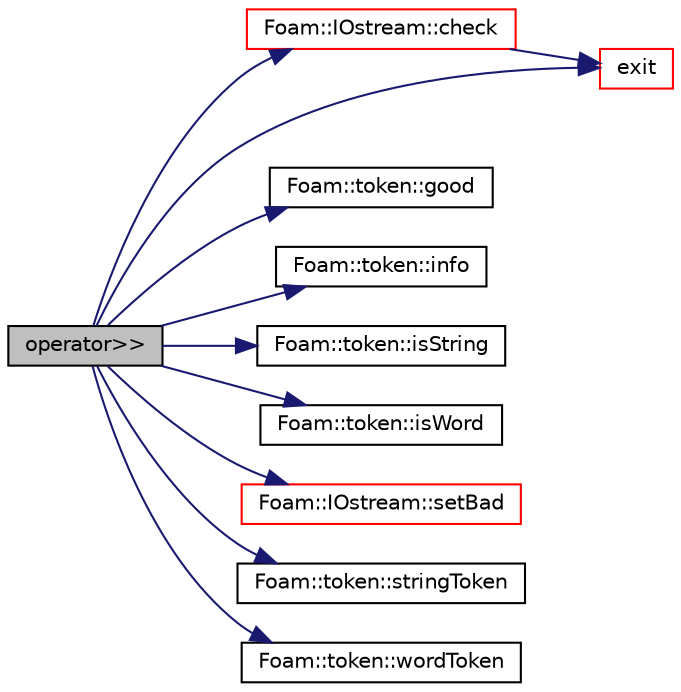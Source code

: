 digraph "operator&gt;&gt;"
{
  bgcolor="transparent";
  edge [fontname="Helvetica",fontsize="10",labelfontname="Helvetica",labelfontsize="10"];
  node [fontname="Helvetica",fontsize="10",shape=record];
  rankdir="LR";
  Node140414 [label="operator\>\>",height=0.2,width=0.4,color="black", fillcolor="grey75", style="filled", fontcolor="black"];
  Node140414 -> Node140415 [color="midnightblue",fontsize="10",style="solid",fontname="Helvetica"];
  Node140415 [label="Foam::IOstream::check",height=0.2,width=0.4,color="red",URL="$a27333.html#a367eb3425fc4e8270e2aa961df8ac8a5",tooltip="Check IOstream status for given operation. "];
  Node140415 -> Node140418 [color="midnightblue",fontsize="10",style="solid",fontname="Helvetica"];
  Node140418 [label="exit",height=0.2,width=0.4,color="red",URL="$a21851.html#a06ca7250d8e89caf05243ec094843642"];
  Node140414 -> Node140418 [color="midnightblue",fontsize="10",style="solid",fontname="Helvetica"];
  Node140414 -> Node140466 [color="midnightblue",fontsize="10",style="solid",fontname="Helvetica"];
  Node140466 [label="Foam::token::good",height=0.2,width=0.4,color="black",URL="$a27413.html#abdcc7f96f487faadc7769afcf58fe992"];
  Node140414 -> Node140467 [color="midnightblue",fontsize="10",style="solid",fontname="Helvetica"];
  Node140467 [label="Foam::token::info",height=0.2,width=0.4,color="black",URL="$a27413.html#a861a626214ad30bd8e7ab3a8caae9966",tooltip="Return info proxy. "];
  Node140414 -> Node140468 [color="midnightblue",fontsize="10",style="solid",fontname="Helvetica"];
  Node140468 [label="Foam::token::isString",height=0.2,width=0.4,color="black",URL="$a27413.html#abc9dc0708ec1aae2309621664fa8e5a4"];
  Node140414 -> Node140469 [color="midnightblue",fontsize="10",style="solid",fontname="Helvetica"];
  Node140469 [label="Foam::token::isWord",height=0.2,width=0.4,color="black",URL="$a27413.html#ace6d5ecd2736d19990a7c12e0fe5a745"];
  Node140414 -> Node140470 [color="midnightblue",fontsize="10",style="solid",fontname="Helvetica"];
  Node140470 [label="Foam::IOstream::setBad",height=0.2,width=0.4,color="red",URL="$a27333.html#a638b33dd25b3cd8ea7e846f04fd6a6a3",tooltip="Set stream to be bad. "];
  Node140414 -> Node140473 [color="midnightblue",fontsize="10",style="solid",fontname="Helvetica"];
  Node140473 [label="Foam::token::stringToken",height=0.2,width=0.4,color="black",URL="$a27413.html#a4ff57b7f59ea1465c4a315e34830bbc4"];
  Node140414 -> Node140474 [color="midnightblue",fontsize="10",style="solid",fontname="Helvetica"];
  Node140474 [label="Foam::token::wordToken",height=0.2,width=0.4,color="black",URL="$a27413.html#ad910f760295c279f583c11a6e4d445c8"];
}
